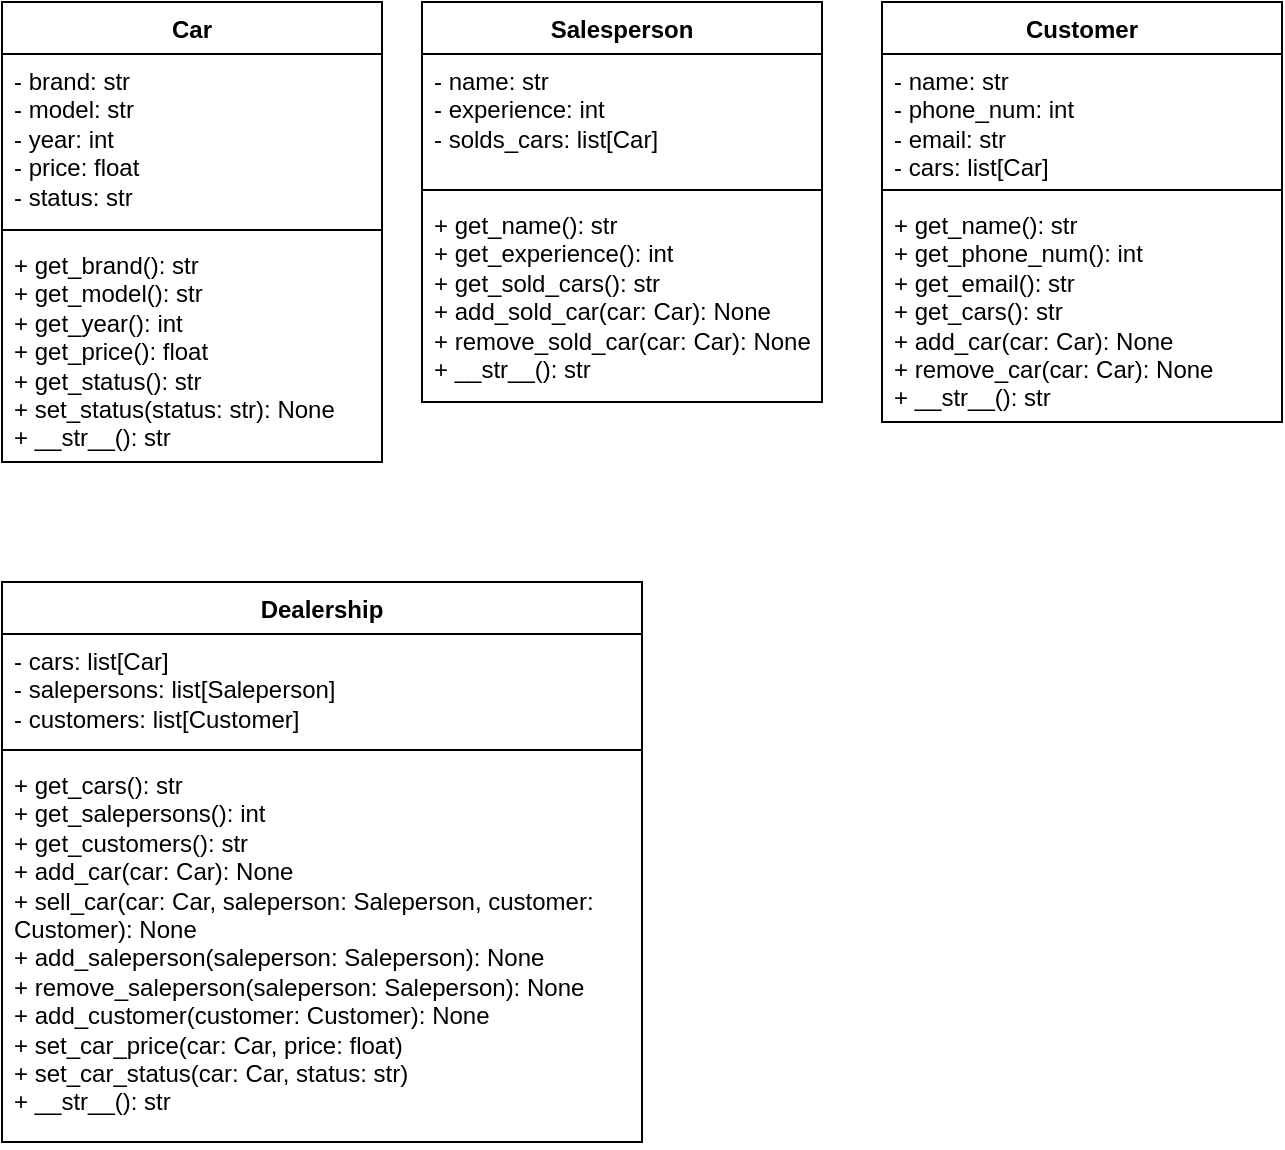 <mxfile version="24.4.9" type="device">
  <diagram name="Страница — 1" id="kZF4vLp_Y_fiBsRd3PuI">
    <mxGraphModel dx="521" dy="530" grid="1" gridSize="10" guides="1" tooltips="1" connect="1" arrows="1" fold="1" page="1" pageScale="1" pageWidth="827" pageHeight="1169" math="0" shadow="0">
      <root>
        <mxCell id="0" />
        <mxCell id="1" parent="0" />
        <mxCell id="ML4pTHdLRo7F1oKbEQ7r-1" value="Car" style="swimlane;fontStyle=1;align=center;verticalAlign=top;childLayout=stackLayout;horizontal=1;startSize=26;horizontalStack=0;resizeParent=1;resizeParentMax=0;resizeLast=0;collapsible=1;marginBottom=0;whiteSpace=wrap;html=1;" vertex="1" parent="1">
          <mxGeometry x="50" y="30" width="190" height="230" as="geometry" />
        </mxCell>
        <mxCell id="ML4pTHdLRo7F1oKbEQ7r-2" value="- brand: str&lt;div&gt;- model: str&lt;/div&gt;&lt;div&gt;- year: int&lt;/div&gt;&lt;div&gt;- price: float&lt;/div&gt;&lt;div&gt;- status: str&lt;/div&gt;" style="text;strokeColor=none;fillColor=none;align=left;verticalAlign=top;spacingLeft=4;spacingRight=4;overflow=hidden;rotatable=0;points=[[0,0.5],[1,0.5]];portConstraint=eastwest;whiteSpace=wrap;html=1;" vertex="1" parent="ML4pTHdLRo7F1oKbEQ7r-1">
          <mxGeometry y="26" width="190" height="84" as="geometry" />
        </mxCell>
        <mxCell id="ML4pTHdLRo7F1oKbEQ7r-3" value="" style="line;strokeWidth=1;fillColor=none;align=left;verticalAlign=middle;spacingTop=-1;spacingLeft=3;spacingRight=3;rotatable=0;labelPosition=right;points=[];portConstraint=eastwest;strokeColor=inherit;" vertex="1" parent="ML4pTHdLRo7F1oKbEQ7r-1">
          <mxGeometry y="110" width="190" height="8" as="geometry" />
        </mxCell>
        <mxCell id="ML4pTHdLRo7F1oKbEQ7r-4" value="+ get_brand(): str&lt;div&gt;+ get_model(): str&lt;/div&gt;&lt;div&gt;+ get_year(): int&lt;/div&gt;&lt;div&gt;+ get_price(): float&lt;/div&gt;&lt;div&gt;+ get_status(): str&lt;/div&gt;&lt;div&gt;+ set_status(status: str): None&lt;br&gt;+ __str__(): str&lt;/div&gt;" style="text;strokeColor=none;fillColor=none;align=left;verticalAlign=top;spacingLeft=4;spacingRight=4;overflow=hidden;rotatable=0;points=[[0,0.5],[1,0.5]];portConstraint=eastwest;whiteSpace=wrap;html=1;" vertex="1" parent="ML4pTHdLRo7F1oKbEQ7r-1">
          <mxGeometry y="118" width="190" height="112" as="geometry" />
        </mxCell>
        <mxCell id="ML4pTHdLRo7F1oKbEQ7r-7" value="Salesperson" style="swimlane;fontStyle=1;align=center;verticalAlign=top;childLayout=stackLayout;horizontal=1;startSize=26;horizontalStack=0;resizeParent=1;resizeParentMax=0;resizeLast=0;collapsible=1;marginBottom=0;whiteSpace=wrap;html=1;" vertex="1" parent="1">
          <mxGeometry x="260" y="30" width="200" height="200" as="geometry" />
        </mxCell>
        <mxCell id="ML4pTHdLRo7F1oKbEQ7r-8" value="- name: str&lt;div&gt;- experience: int&lt;/div&gt;&lt;div&gt;- solds_cars: list[Car]&lt;/div&gt;" style="text;strokeColor=none;fillColor=none;align=left;verticalAlign=top;spacingLeft=4;spacingRight=4;overflow=hidden;rotatable=0;points=[[0,0.5],[1,0.5]];portConstraint=eastwest;whiteSpace=wrap;html=1;" vertex="1" parent="ML4pTHdLRo7F1oKbEQ7r-7">
          <mxGeometry y="26" width="200" height="64" as="geometry" />
        </mxCell>
        <mxCell id="ML4pTHdLRo7F1oKbEQ7r-9" value="" style="line;strokeWidth=1;fillColor=none;align=left;verticalAlign=middle;spacingTop=-1;spacingLeft=3;spacingRight=3;rotatable=0;labelPosition=right;points=[];portConstraint=eastwest;strokeColor=inherit;" vertex="1" parent="ML4pTHdLRo7F1oKbEQ7r-7">
          <mxGeometry y="90" width="200" height="8" as="geometry" />
        </mxCell>
        <mxCell id="ML4pTHdLRo7F1oKbEQ7r-10" value="+ get_name(): str&lt;div&gt;+ get_experience(): int&lt;/div&gt;&lt;div&gt;+ get_sold_cars(): str&lt;/div&gt;&lt;div&gt;+ add_sold_car(car: Car): None&lt;/div&gt;&lt;div&gt;+ remove_sold_car(car: Car): None&lt;br&gt;+ __str__(): str&lt;/div&gt;" style="text;strokeColor=none;fillColor=none;align=left;verticalAlign=top;spacingLeft=4;spacingRight=4;overflow=hidden;rotatable=0;points=[[0,0.5],[1,0.5]];portConstraint=eastwest;whiteSpace=wrap;html=1;" vertex="1" parent="ML4pTHdLRo7F1oKbEQ7r-7">
          <mxGeometry y="98" width="200" height="102" as="geometry" />
        </mxCell>
        <mxCell id="ML4pTHdLRo7F1oKbEQ7r-11" value="Customer" style="swimlane;fontStyle=1;align=center;verticalAlign=top;childLayout=stackLayout;horizontal=1;startSize=26;horizontalStack=0;resizeParent=1;resizeParentMax=0;resizeLast=0;collapsible=1;marginBottom=0;whiteSpace=wrap;html=1;" vertex="1" parent="1">
          <mxGeometry x="490" y="30" width="200" height="210" as="geometry" />
        </mxCell>
        <mxCell id="ML4pTHdLRo7F1oKbEQ7r-12" value="- name: str&lt;div&gt;- phone_num: int&lt;/div&gt;&lt;div&gt;- email: str&lt;/div&gt;&lt;div&gt;- cars: list[Car]&lt;/div&gt;" style="text;strokeColor=none;fillColor=none;align=left;verticalAlign=top;spacingLeft=4;spacingRight=4;overflow=hidden;rotatable=0;points=[[0,0.5],[1,0.5]];portConstraint=eastwest;whiteSpace=wrap;html=1;" vertex="1" parent="ML4pTHdLRo7F1oKbEQ7r-11">
          <mxGeometry y="26" width="200" height="64" as="geometry" />
        </mxCell>
        <mxCell id="ML4pTHdLRo7F1oKbEQ7r-13" value="" style="line;strokeWidth=1;fillColor=none;align=left;verticalAlign=middle;spacingTop=-1;spacingLeft=3;spacingRight=3;rotatable=0;labelPosition=right;points=[];portConstraint=eastwest;strokeColor=inherit;" vertex="1" parent="ML4pTHdLRo7F1oKbEQ7r-11">
          <mxGeometry y="90" width="200" height="8" as="geometry" />
        </mxCell>
        <mxCell id="ML4pTHdLRo7F1oKbEQ7r-14" value="+ get_name(): str&lt;div&gt;+ get_phone_num(): int&lt;/div&gt;&lt;div&gt;+ get_email(): str&lt;/div&gt;&lt;div&gt;+ get_cars(): str&lt;/div&gt;&lt;div&gt;+ add_car(car: Car): None&lt;/div&gt;&lt;div&gt;+ remove_car(car: Car): None&lt;br&gt;+ __str__(): str&lt;/div&gt;" style="text;strokeColor=none;fillColor=none;align=left;verticalAlign=top;spacingLeft=4;spacingRight=4;overflow=hidden;rotatable=0;points=[[0,0.5],[1,0.5]];portConstraint=eastwest;whiteSpace=wrap;html=1;" vertex="1" parent="ML4pTHdLRo7F1oKbEQ7r-11">
          <mxGeometry y="98" width="200" height="112" as="geometry" />
        </mxCell>
        <mxCell id="ML4pTHdLRo7F1oKbEQ7r-15" value="Dealership" style="swimlane;fontStyle=1;align=center;verticalAlign=top;childLayout=stackLayout;horizontal=1;startSize=26;horizontalStack=0;resizeParent=1;resizeParentMax=0;resizeLast=0;collapsible=1;marginBottom=0;whiteSpace=wrap;html=1;" vertex="1" parent="1">
          <mxGeometry x="50" y="320" width="320" height="280" as="geometry" />
        </mxCell>
        <mxCell id="ML4pTHdLRo7F1oKbEQ7r-16" value="- cars: list[Car]&lt;div&gt;- salepersons: list[Saleperson]&lt;/div&gt;&lt;div&gt;- customers: list[Customer]&lt;/div&gt;" style="text;strokeColor=none;fillColor=none;align=left;verticalAlign=top;spacingLeft=4;spacingRight=4;overflow=hidden;rotatable=0;points=[[0,0.5],[1,0.5]];portConstraint=eastwest;whiteSpace=wrap;html=1;" vertex="1" parent="ML4pTHdLRo7F1oKbEQ7r-15">
          <mxGeometry y="26" width="320" height="54" as="geometry" />
        </mxCell>
        <mxCell id="ML4pTHdLRo7F1oKbEQ7r-17" value="" style="line;strokeWidth=1;fillColor=none;align=left;verticalAlign=middle;spacingTop=-1;spacingLeft=3;spacingRight=3;rotatable=0;labelPosition=right;points=[];portConstraint=eastwest;strokeColor=inherit;" vertex="1" parent="ML4pTHdLRo7F1oKbEQ7r-15">
          <mxGeometry y="80" width="320" height="8" as="geometry" />
        </mxCell>
        <mxCell id="ML4pTHdLRo7F1oKbEQ7r-18" value="+ get_cars(): str&lt;div&gt;+ get_salepersons(): int&lt;/div&gt;&lt;div&gt;+ get_customers(): str&lt;/div&gt;&lt;div&gt;+ add_car(car: Car): None&lt;/div&gt;&lt;div&gt;+ sell_car(car: Car, saleperson: Saleperson, customer: Customer): None&lt;/div&gt;&lt;div&gt;+ add_saleperson(saleperson: Saleperson): None&lt;/div&gt;&lt;div&gt;+ remove_saleperson(saleperson: Saleperson): None&lt;/div&gt;&lt;div&gt;+ add_customer(customer: Customer): None&lt;/div&gt;&lt;div&gt;+ set_car_price(car: Car, price: float)&lt;/div&gt;&lt;div&gt;+ set_car_status(car: Car, status: str)&lt;/div&gt;&lt;div&gt;+ __str__(): str&lt;/div&gt;" style="text;strokeColor=none;fillColor=none;align=left;verticalAlign=top;spacingLeft=4;spacingRight=4;overflow=hidden;rotatable=0;points=[[0,0.5],[1,0.5]];portConstraint=eastwest;whiteSpace=wrap;html=1;" vertex="1" parent="ML4pTHdLRo7F1oKbEQ7r-15">
          <mxGeometry y="88" width="320" height="192" as="geometry" />
        </mxCell>
      </root>
    </mxGraphModel>
  </diagram>
</mxfile>
